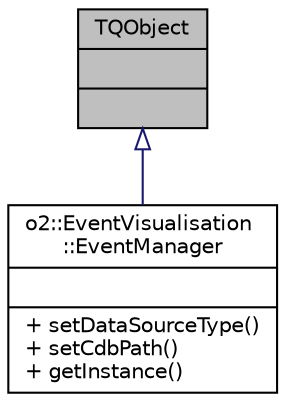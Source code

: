 digraph "TQObject"
{
 // INTERACTIVE_SVG=YES
  bgcolor="transparent";
  edge [fontname="Helvetica",fontsize="10",labelfontname="Helvetica",labelfontsize="10"];
  node [fontname="Helvetica",fontsize="10",shape=record];
  Node1 [label="{TQObject\n||}",height=0.2,width=0.4,color="black", fillcolor="grey75", style="filled" fontcolor="black"];
  Node1 -> Node2 [dir="back",color="midnightblue",fontsize="10",style="solid",arrowtail="onormal",fontname="Helvetica"];
  Node2 [label="{o2::EventVisualisation\l::EventManager\n||+ setDataSourceType()\l+ setCdbPath()\l+ getInstance()\l}",height=0.2,width=0.4,color="black",URL="$dd/d64/classo2_1_1EventVisualisation_1_1EventManager.html"];
}
